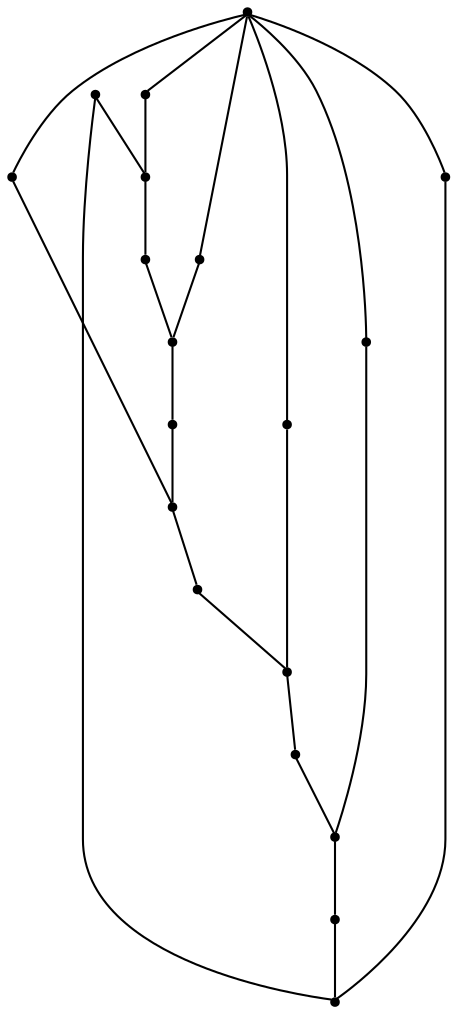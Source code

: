 graph {
  node [shape=point,comment="{\"directed\":false,\"doi\":\"10.1007/978-3-540-77537-9_15\",\"figure\":\"? (3)\"}"]

  v0 [pos="1134.9064344006915,1920.024707522232"]
  v1 [pos="1123.3978991663732,1875.5084926313184"]
  v2 [pos="1090.8737003947413,1842.9966935299226"]
  v3 [pos="1123.3978991663732,1964.0406973460072"]
  v4 [pos="1046.3405828431594,1831.4925028075438"]
  v5 [pos="1090.8737003947413,1996.552496447403"]
  v6 [pos="1002.3078488372092,1842.9966935299226"]
  v7 [pos="1046.3405828431594,1875.5084926313186"]
  v8 [pos="1046.3405828431594,1920.024707522232"]
  v9 [pos="1084.8692250983659,1942.0327024341195"]
  v10 [pos="1046.3405828431596,1964.0406973460072"]
  v11 [pos="1046.3405828431596,2008.556880436217"]
  v12 [pos="1007.8119564943535,1942.0327024341195"]
  v13 [pos="969.7836500655773,1964.040697346007"]
  v14 [pos="1007.8119564943535,1897.5164875432063"]
  v15 [pos="969.7836500655771,1875.5084926313184"]
  v16 [pos="1084.8692250983659,1897.5164875432063"]
  v17 [pos="1002.3078488372093,1996.552496447403"]
  v18 [pos="957.7747471920278,1920.024707522232"]

  v0 -- v1 [id="-1",pos="1134.9064344006915,1920.024707522232 1123.3978991663732,1875.5084926313184 1123.3978991663732,1875.5084926313184 1123.3978991663732,1875.5084926313184"]
  v18 -- v13 [id="-2",pos="957.7747471920278,1920.024707522232 969.7836500655773,1964.040697346007 969.7836500655773,1964.040697346007 969.7836500655773,1964.040697346007"]
  v13 -- v17 [id="-3",pos="969.7836500655773,1964.040697346007 1002.3078488372093,1996.552496447403 1002.3078488372093,1996.552496447403 1002.3078488372093,1996.552496447403"]
  v15 -- v18 [id="-4",pos="969.7836500655771,1875.5084926313184 957.7747471920278,1920.024707522232 957.7747471920278,1920.024707522232 957.7747471920278,1920.024707522232"]
  v17 -- v11 [id="-5",pos="1002.3078488372093,1996.552496447403 1046.3405828431596,2008.556880436217 1046.3405828431596,2008.556880436217 1046.3405828431596,2008.556880436217"]
  v6 -- v15 [id="-6",pos="1002.3078488372092,1842.9966935299226 969.7836500655771,1875.5084926313184 969.7836500655771,1875.5084926313184 969.7836500655771,1875.5084926313184"]
  v11 -- v5 [id="-7",pos="1046.3405828431596,2008.556880436217 1090.8737003947413,1996.552496447403 1090.8737003947413,1996.552496447403 1090.8737003947413,1996.552496447403"]
  v8 -- v16 [id="-8",pos="1046.3405828431594,1920.024707522232 1084.8692250983659,1897.5164875432063 1084.8692250983659,1897.5164875432063 1084.8692250983659,1897.5164875432063"]
  v16 -- v1 [id="-9",pos="1084.8692250983659,1897.5164875432063 1123.3978991663732,1875.5084926313184 1123.3978991663732,1875.5084926313184 1123.3978991663732,1875.5084926313184"]
  v8 -- v14 [id="-10",pos="1046.3405828431594,1920.024707522232 1007.8119564943535,1897.5164875432063 1007.8119564943535,1897.5164875432063 1007.8119564943535,1897.5164875432063"]
  v14 -- v15 [id="-11",pos="1007.8119564943535,1897.5164875432063 969.7836500655771,1875.5084926313184 969.7836500655771,1875.5084926313184 969.7836500655771,1875.5084926313184"]
  v8 -- v12 [id="-12",pos="1046.3405828431594,1920.024707522232 1007.8119564943535,1942.0327024341195 1007.8119564943535,1942.0327024341195 1007.8119564943535,1942.0327024341195"]
  v12 -- v13 [id="-13",pos="1007.8119564943535,1942.0327024341195 969.7836500655773,1964.040697346007 969.7836500655773,1964.040697346007 969.7836500655773,1964.040697346007"]
  v8 -- v10 [id="-14",pos="1046.3405828431594,1920.024707522232 1046.3405828431596,1964.0406973460072 1046.3405828431596,1964.0406973460072 1046.3405828431596,1964.0406973460072"]
  v10 -- v11 [id="-15",pos="1046.3405828431596,1964.0406973460072 1046.3405828431596,2008.556880436217 1046.3405828431596,2008.556880436217 1046.3405828431596,2008.556880436217"]
  v8 -- v9 [id="-16",pos="1046.3405828431594,1920.024707522232 1084.8692250983659,1942.0327024341195 1084.8692250983659,1942.0327024341195 1084.8692250983659,1942.0327024341195"]
  v9 -- v3 [id="-17",pos="1084.8692250983659,1942.0327024341195 1123.3978991663732,1964.0406973460072 1123.3978991663732,1964.0406973460072 1123.3978991663732,1964.0406973460072"]
  v8 -- v7 [id="-18",pos="1046.3405828431594,1920.024707522232 1046.3405828431594,1875.5084926313186 1046.3405828431594,1875.5084926313186 1046.3405828431594,1875.5084926313186"]
  v7 -- v4 [id="-19",pos="1046.3405828431594,1875.5084926313186 1046.3405828431594,1831.4925028075438 1046.3405828431594,1831.4925028075438 1046.3405828431594,1831.4925028075438"]
  v4 -- v6 [id="-20",pos="1046.3405828431594,1831.4925028075438 1002.3078488372092,1842.9966935299226 1002.3078488372092,1842.9966935299226 1002.3078488372092,1842.9966935299226"]
  v5 -- v3 [id="-21",pos="1090.8737003947413,1996.552496447403 1123.3978991663732,1964.0406973460072 1123.3978991663732,1964.0406973460072 1123.3978991663732,1964.0406973460072"]
  v2 -- v4 [id="-22",pos="1090.8737003947413,1842.9966935299226 1046.3405828431594,1831.4925028075438 1046.3405828431594,1831.4925028075438 1046.3405828431594,1831.4925028075438"]
  v3 -- v0 [id="-23",pos="1123.3978991663732,1964.0406973460072 1134.9064344006915,1920.024707522232 1134.9064344006915,1920.024707522232 1134.9064344006915,1920.024707522232"]
  v1 -- v2 [id="-24",pos="1123.3978991663732,1875.5084926313184 1090.8737003947413,1842.9966935299226 1090.8737003947413,1842.9966935299226 1090.8737003947413,1842.9966935299226"]
}
